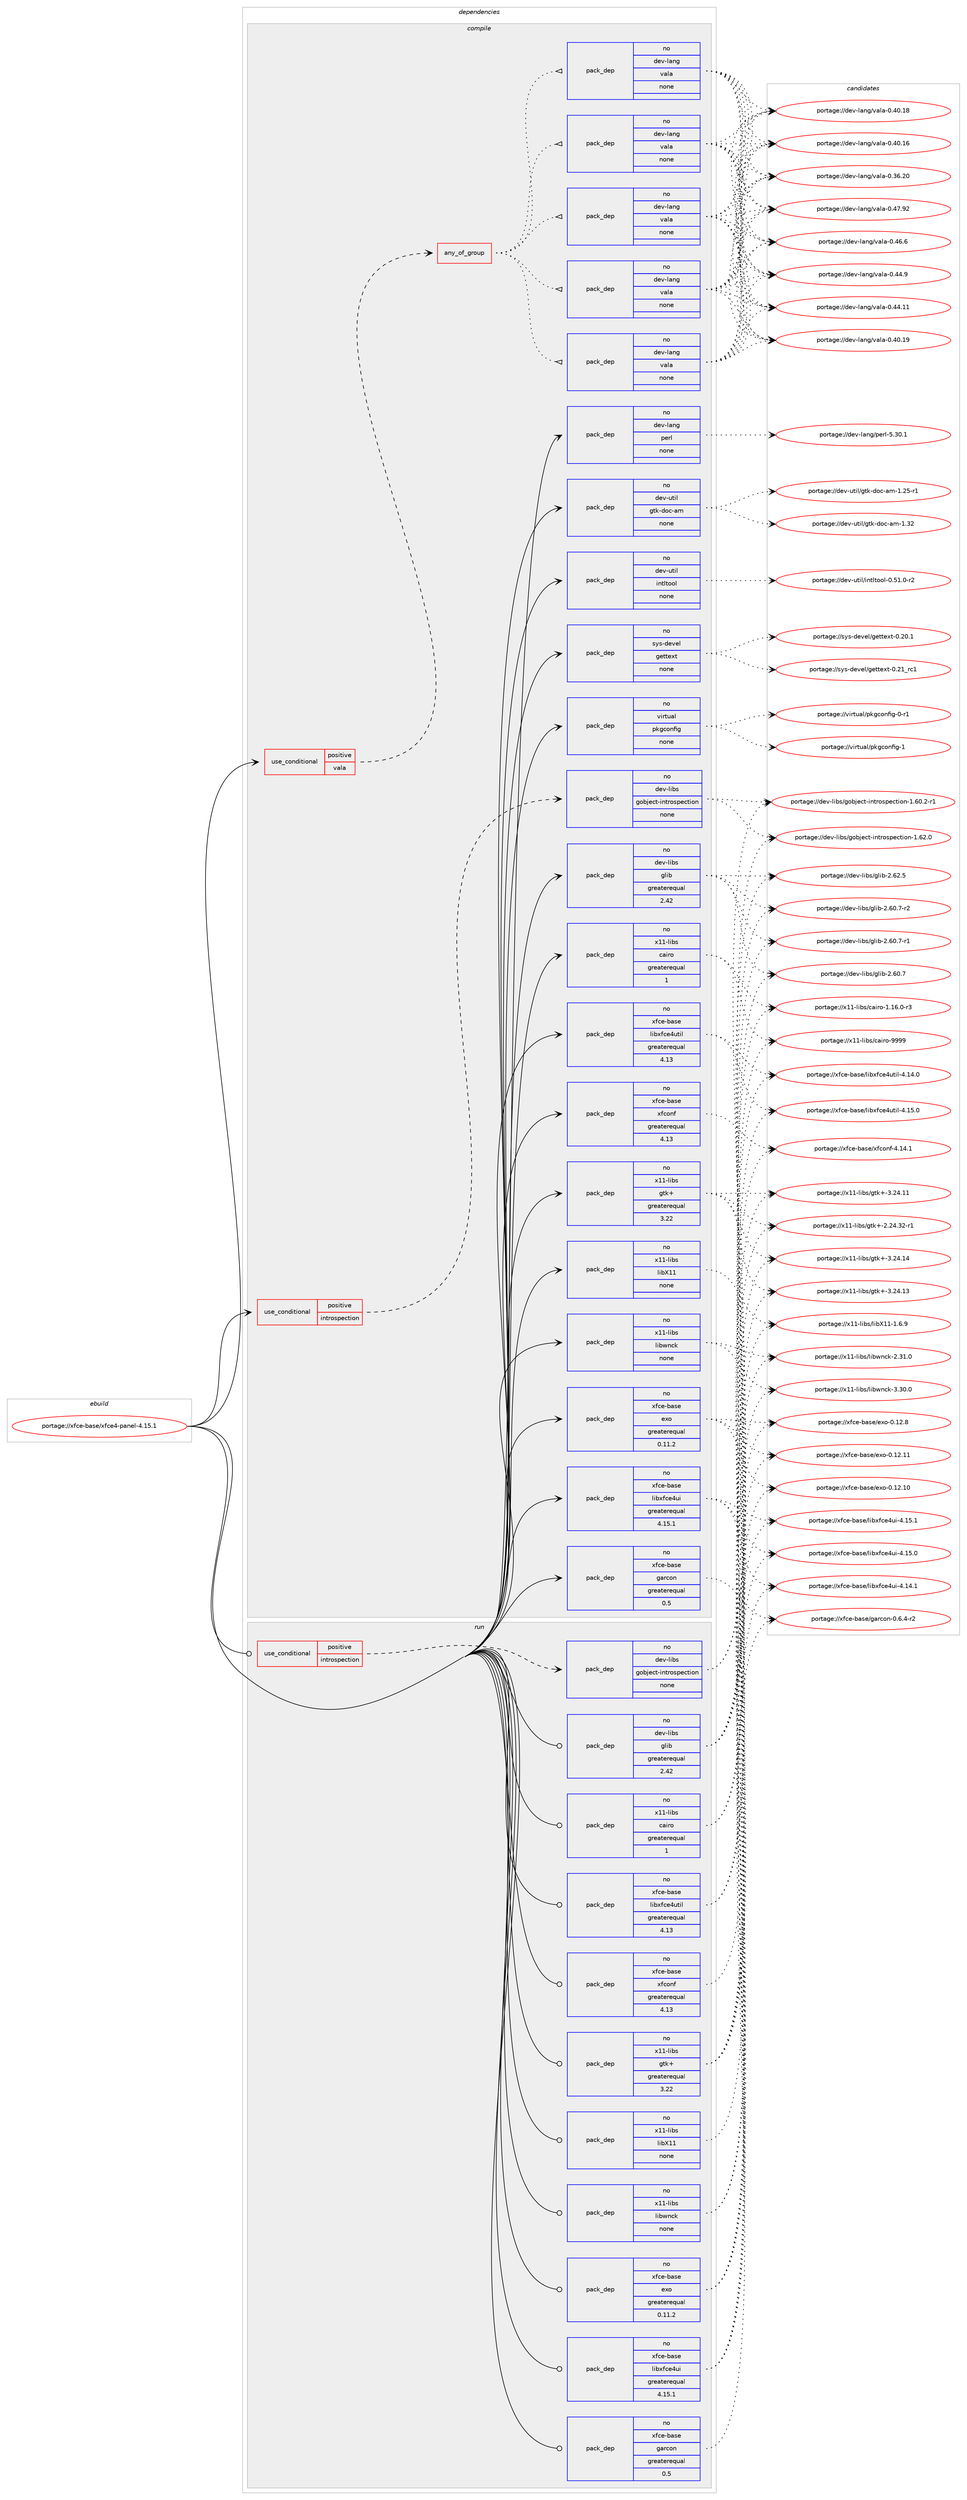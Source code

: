 digraph prolog {

# *************
# Graph options
# *************

newrank=true;
concentrate=true;
compound=true;
graph [rankdir=LR,fontname=Helvetica,fontsize=10,ranksep=1.5];#, ranksep=2.5, nodesep=0.2];
edge  [arrowhead=vee];
node  [fontname=Helvetica,fontsize=10];

# **********
# The ebuild
# **********

subgraph cluster_leftcol {
color=gray;
rank=same;
label=<<i>ebuild</i>>;
id [label="portage://xfce-base/xfce4-panel-4.15.1", color=red, width=4, href="../xfce-base/xfce4-panel-4.15.1.svg"];
}

# ****************
# The dependencies
# ****************

subgraph cluster_midcol {
color=gray;
label=<<i>dependencies</i>>;
subgraph cluster_compile {
fillcolor="#eeeeee";
style=filled;
label=<<i>compile</i>>;
subgraph cond166 {
dependency1350 [label=<<TABLE BORDER="0" CELLBORDER="1" CELLSPACING="0" CELLPADDING="4"><TR><TD ROWSPAN="3" CELLPADDING="10">use_conditional</TD></TR><TR><TD>positive</TD></TR><TR><TD>introspection</TD></TR></TABLE>>, shape=none, color=red];
subgraph pack1173 {
dependency1351 [label=<<TABLE BORDER="0" CELLBORDER="1" CELLSPACING="0" CELLPADDING="4" WIDTH="220"><TR><TD ROWSPAN="6" CELLPADDING="30">pack_dep</TD></TR><TR><TD WIDTH="110">no</TD></TR><TR><TD>dev-libs</TD></TR><TR><TD>gobject-introspection</TD></TR><TR><TD>none</TD></TR><TR><TD></TD></TR></TABLE>>, shape=none, color=blue];
}
dependency1350:e -> dependency1351:w [weight=20,style="dashed",arrowhead="vee"];
}
id:e -> dependency1350:w [weight=20,style="solid",arrowhead="vee"];
subgraph cond167 {
dependency1352 [label=<<TABLE BORDER="0" CELLBORDER="1" CELLSPACING="0" CELLPADDING="4"><TR><TD ROWSPAN="3" CELLPADDING="10">use_conditional</TD></TR><TR><TD>positive</TD></TR><TR><TD>vala</TD></TR></TABLE>>, shape=none, color=red];
subgraph any13 {
dependency1353 [label=<<TABLE BORDER="0" CELLBORDER="1" CELLSPACING="0" CELLPADDING="4"><TR><TD CELLPADDING="10">any_of_group</TD></TR></TABLE>>, shape=none, color=red];subgraph pack1174 {
dependency1354 [label=<<TABLE BORDER="0" CELLBORDER="1" CELLSPACING="0" CELLPADDING="4" WIDTH="220"><TR><TD ROWSPAN="6" CELLPADDING="30">pack_dep</TD></TR><TR><TD WIDTH="110">no</TD></TR><TR><TD>dev-lang</TD></TR><TR><TD>vala</TD></TR><TR><TD>none</TD></TR><TR><TD></TD></TR></TABLE>>, shape=none, color=blue];
}
dependency1353:e -> dependency1354:w [weight=20,style="dotted",arrowhead="oinv"];
subgraph pack1175 {
dependency1355 [label=<<TABLE BORDER="0" CELLBORDER="1" CELLSPACING="0" CELLPADDING="4" WIDTH="220"><TR><TD ROWSPAN="6" CELLPADDING="30">pack_dep</TD></TR><TR><TD WIDTH="110">no</TD></TR><TR><TD>dev-lang</TD></TR><TR><TD>vala</TD></TR><TR><TD>none</TD></TR><TR><TD></TD></TR></TABLE>>, shape=none, color=blue];
}
dependency1353:e -> dependency1355:w [weight=20,style="dotted",arrowhead="oinv"];
subgraph pack1176 {
dependency1356 [label=<<TABLE BORDER="0" CELLBORDER="1" CELLSPACING="0" CELLPADDING="4" WIDTH="220"><TR><TD ROWSPAN="6" CELLPADDING="30">pack_dep</TD></TR><TR><TD WIDTH="110">no</TD></TR><TR><TD>dev-lang</TD></TR><TR><TD>vala</TD></TR><TR><TD>none</TD></TR><TR><TD></TD></TR></TABLE>>, shape=none, color=blue];
}
dependency1353:e -> dependency1356:w [weight=20,style="dotted",arrowhead="oinv"];
subgraph pack1177 {
dependency1357 [label=<<TABLE BORDER="0" CELLBORDER="1" CELLSPACING="0" CELLPADDING="4" WIDTH="220"><TR><TD ROWSPAN="6" CELLPADDING="30">pack_dep</TD></TR><TR><TD WIDTH="110">no</TD></TR><TR><TD>dev-lang</TD></TR><TR><TD>vala</TD></TR><TR><TD>none</TD></TR><TR><TD></TD></TR></TABLE>>, shape=none, color=blue];
}
dependency1353:e -> dependency1357:w [weight=20,style="dotted",arrowhead="oinv"];
subgraph pack1178 {
dependency1358 [label=<<TABLE BORDER="0" CELLBORDER="1" CELLSPACING="0" CELLPADDING="4" WIDTH="220"><TR><TD ROWSPAN="6" CELLPADDING="30">pack_dep</TD></TR><TR><TD WIDTH="110">no</TD></TR><TR><TD>dev-lang</TD></TR><TR><TD>vala</TD></TR><TR><TD>none</TD></TR><TR><TD></TD></TR></TABLE>>, shape=none, color=blue];
}
dependency1353:e -> dependency1358:w [weight=20,style="dotted",arrowhead="oinv"];
}
dependency1352:e -> dependency1353:w [weight=20,style="dashed",arrowhead="vee"];
}
id:e -> dependency1352:w [weight=20,style="solid",arrowhead="vee"];
subgraph pack1179 {
dependency1359 [label=<<TABLE BORDER="0" CELLBORDER="1" CELLSPACING="0" CELLPADDING="4" WIDTH="220"><TR><TD ROWSPAN="6" CELLPADDING="30">pack_dep</TD></TR><TR><TD WIDTH="110">no</TD></TR><TR><TD>dev-lang</TD></TR><TR><TD>perl</TD></TR><TR><TD>none</TD></TR><TR><TD></TD></TR></TABLE>>, shape=none, color=blue];
}
id:e -> dependency1359:w [weight=20,style="solid",arrowhead="vee"];
subgraph pack1180 {
dependency1360 [label=<<TABLE BORDER="0" CELLBORDER="1" CELLSPACING="0" CELLPADDING="4" WIDTH="220"><TR><TD ROWSPAN="6" CELLPADDING="30">pack_dep</TD></TR><TR><TD WIDTH="110">no</TD></TR><TR><TD>dev-libs</TD></TR><TR><TD>glib</TD></TR><TR><TD>greaterequal</TD></TR><TR><TD>2.42</TD></TR></TABLE>>, shape=none, color=blue];
}
id:e -> dependency1360:w [weight=20,style="solid",arrowhead="vee"];
subgraph pack1181 {
dependency1361 [label=<<TABLE BORDER="0" CELLBORDER="1" CELLSPACING="0" CELLPADDING="4" WIDTH="220"><TR><TD ROWSPAN="6" CELLPADDING="30">pack_dep</TD></TR><TR><TD WIDTH="110">no</TD></TR><TR><TD>dev-util</TD></TR><TR><TD>gtk-doc-am</TD></TR><TR><TD>none</TD></TR><TR><TD></TD></TR></TABLE>>, shape=none, color=blue];
}
id:e -> dependency1361:w [weight=20,style="solid",arrowhead="vee"];
subgraph pack1182 {
dependency1362 [label=<<TABLE BORDER="0" CELLBORDER="1" CELLSPACING="0" CELLPADDING="4" WIDTH="220"><TR><TD ROWSPAN="6" CELLPADDING="30">pack_dep</TD></TR><TR><TD WIDTH="110">no</TD></TR><TR><TD>dev-util</TD></TR><TR><TD>intltool</TD></TR><TR><TD>none</TD></TR><TR><TD></TD></TR></TABLE>>, shape=none, color=blue];
}
id:e -> dependency1362:w [weight=20,style="solid",arrowhead="vee"];
subgraph pack1183 {
dependency1363 [label=<<TABLE BORDER="0" CELLBORDER="1" CELLSPACING="0" CELLPADDING="4" WIDTH="220"><TR><TD ROWSPAN="6" CELLPADDING="30">pack_dep</TD></TR><TR><TD WIDTH="110">no</TD></TR><TR><TD>sys-devel</TD></TR><TR><TD>gettext</TD></TR><TR><TD>none</TD></TR><TR><TD></TD></TR></TABLE>>, shape=none, color=blue];
}
id:e -> dependency1363:w [weight=20,style="solid",arrowhead="vee"];
subgraph pack1184 {
dependency1364 [label=<<TABLE BORDER="0" CELLBORDER="1" CELLSPACING="0" CELLPADDING="4" WIDTH="220"><TR><TD ROWSPAN="6" CELLPADDING="30">pack_dep</TD></TR><TR><TD WIDTH="110">no</TD></TR><TR><TD>virtual</TD></TR><TR><TD>pkgconfig</TD></TR><TR><TD>none</TD></TR><TR><TD></TD></TR></TABLE>>, shape=none, color=blue];
}
id:e -> dependency1364:w [weight=20,style="solid",arrowhead="vee"];
subgraph pack1185 {
dependency1365 [label=<<TABLE BORDER="0" CELLBORDER="1" CELLSPACING="0" CELLPADDING="4" WIDTH="220"><TR><TD ROWSPAN="6" CELLPADDING="30">pack_dep</TD></TR><TR><TD WIDTH="110">no</TD></TR><TR><TD>x11-libs</TD></TR><TR><TD>cairo</TD></TR><TR><TD>greaterequal</TD></TR><TR><TD>1</TD></TR></TABLE>>, shape=none, color=blue];
}
id:e -> dependency1365:w [weight=20,style="solid",arrowhead="vee"];
subgraph pack1186 {
dependency1366 [label=<<TABLE BORDER="0" CELLBORDER="1" CELLSPACING="0" CELLPADDING="4" WIDTH="220"><TR><TD ROWSPAN="6" CELLPADDING="30">pack_dep</TD></TR><TR><TD WIDTH="110">no</TD></TR><TR><TD>x11-libs</TD></TR><TR><TD>gtk+</TD></TR><TR><TD>greaterequal</TD></TR><TR><TD>3.22</TD></TR></TABLE>>, shape=none, color=blue];
}
id:e -> dependency1366:w [weight=20,style="solid",arrowhead="vee"];
subgraph pack1187 {
dependency1367 [label=<<TABLE BORDER="0" CELLBORDER="1" CELLSPACING="0" CELLPADDING="4" WIDTH="220"><TR><TD ROWSPAN="6" CELLPADDING="30">pack_dep</TD></TR><TR><TD WIDTH="110">no</TD></TR><TR><TD>x11-libs</TD></TR><TR><TD>libX11</TD></TR><TR><TD>none</TD></TR><TR><TD></TD></TR></TABLE>>, shape=none, color=blue];
}
id:e -> dependency1367:w [weight=20,style="solid",arrowhead="vee"];
subgraph pack1188 {
dependency1368 [label=<<TABLE BORDER="0" CELLBORDER="1" CELLSPACING="0" CELLPADDING="4" WIDTH="220"><TR><TD ROWSPAN="6" CELLPADDING="30">pack_dep</TD></TR><TR><TD WIDTH="110">no</TD></TR><TR><TD>x11-libs</TD></TR><TR><TD>libwnck</TD></TR><TR><TD>none</TD></TR><TR><TD></TD></TR></TABLE>>, shape=none, color=blue];
}
id:e -> dependency1368:w [weight=20,style="solid",arrowhead="vee"];
subgraph pack1189 {
dependency1369 [label=<<TABLE BORDER="0" CELLBORDER="1" CELLSPACING="0" CELLPADDING="4" WIDTH="220"><TR><TD ROWSPAN="6" CELLPADDING="30">pack_dep</TD></TR><TR><TD WIDTH="110">no</TD></TR><TR><TD>xfce-base</TD></TR><TR><TD>exo</TD></TR><TR><TD>greaterequal</TD></TR><TR><TD>0.11.2</TD></TR></TABLE>>, shape=none, color=blue];
}
id:e -> dependency1369:w [weight=20,style="solid",arrowhead="vee"];
subgraph pack1190 {
dependency1370 [label=<<TABLE BORDER="0" CELLBORDER="1" CELLSPACING="0" CELLPADDING="4" WIDTH="220"><TR><TD ROWSPAN="6" CELLPADDING="30">pack_dep</TD></TR><TR><TD WIDTH="110">no</TD></TR><TR><TD>xfce-base</TD></TR><TR><TD>garcon</TD></TR><TR><TD>greaterequal</TD></TR><TR><TD>0.5</TD></TR></TABLE>>, shape=none, color=blue];
}
id:e -> dependency1370:w [weight=20,style="solid",arrowhead="vee"];
subgraph pack1191 {
dependency1371 [label=<<TABLE BORDER="0" CELLBORDER="1" CELLSPACING="0" CELLPADDING="4" WIDTH="220"><TR><TD ROWSPAN="6" CELLPADDING="30">pack_dep</TD></TR><TR><TD WIDTH="110">no</TD></TR><TR><TD>xfce-base</TD></TR><TR><TD>libxfce4ui</TD></TR><TR><TD>greaterequal</TD></TR><TR><TD>4.15.1</TD></TR></TABLE>>, shape=none, color=blue];
}
id:e -> dependency1371:w [weight=20,style="solid",arrowhead="vee"];
subgraph pack1192 {
dependency1372 [label=<<TABLE BORDER="0" CELLBORDER="1" CELLSPACING="0" CELLPADDING="4" WIDTH="220"><TR><TD ROWSPAN="6" CELLPADDING="30">pack_dep</TD></TR><TR><TD WIDTH="110">no</TD></TR><TR><TD>xfce-base</TD></TR><TR><TD>libxfce4util</TD></TR><TR><TD>greaterequal</TD></TR><TR><TD>4.13</TD></TR></TABLE>>, shape=none, color=blue];
}
id:e -> dependency1372:w [weight=20,style="solid",arrowhead="vee"];
subgraph pack1193 {
dependency1373 [label=<<TABLE BORDER="0" CELLBORDER="1" CELLSPACING="0" CELLPADDING="4" WIDTH="220"><TR><TD ROWSPAN="6" CELLPADDING="30">pack_dep</TD></TR><TR><TD WIDTH="110">no</TD></TR><TR><TD>xfce-base</TD></TR><TR><TD>xfconf</TD></TR><TR><TD>greaterequal</TD></TR><TR><TD>4.13</TD></TR></TABLE>>, shape=none, color=blue];
}
id:e -> dependency1373:w [weight=20,style="solid",arrowhead="vee"];
}
subgraph cluster_compileandrun {
fillcolor="#eeeeee";
style=filled;
label=<<i>compile and run</i>>;
}
subgraph cluster_run {
fillcolor="#eeeeee";
style=filled;
label=<<i>run</i>>;
subgraph cond168 {
dependency1374 [label=<<TABLE BORDER="0" CELLBORDER="1" CELLSPACING="0" CELLPADDING="4"><TR><TD ROWSPAN="3" CELLPADDING="10">use_conditional</TD></TR><TR><TD>positive</TD></TR><TR><TD>introspection</TD></TR></TABLE>>, shape=none, color=red];
subgraph pack1194 {
dependency1375 [label=<<TABLE BORDER="0" CELLBORDER="1" CELLSPACING="0" CELLPADDING="4" WIDTH="220"><TR><TD ROWSPAN="6" CELLPADDING="30">pack_dep</TD></TR><TR><TD WIDTH="110">no</TD></TR><TR><TD>dev-libs</TD></TR><TR><TD>gobject-introspection</TD></TR><TR><TD>none</TD></TR><TR><TD></TD></TR></TABLE>>, shape=none, color=blue];
}
dependency1374:e -> dependency1375:w [weight=20,style="dashed",arrowhead="vee"];
}
id:e -> dependency1374:w [weight=20,style="solid",arrowhead="odot"];
subgraph pack1195 {
dependency1376 [label=<<TABLE BORDER="0" CELLBORDER="1" CELLSPACING="0" CELLPADDING="4" WIDTH="220"><TR><TD ROWSPAN="6" CELLPADDING="30">pack_dep</TD></TR><TR><TD WIDTH="110">no</TD></TR><TR><TD>dev-libs</TD></TR><TR><TD>glib</TD></TR><TR><TD>greaterequal</TD></TR><TR><TD>2.42</TD></TR></TABLE>>, shape=none, color=blue];
}
id:e -> dependency1376:w [weight=20,style="solid",arrowhead="odot"];
subgraph pack1196 {
dependency1377 [label=<<TABLE BORDER="0" CELLBORDER="1" CELLSPACING="0" CELLPADDING="4" WIDTH="220"><TR><TD ROWSPAN="6" CELLPADDING="30">pack_dep</TD></TR><TR><TD WIDTH="110">no</TD></TR><TR><TD>x11-libs</TD></TR><TR><TD>cairo</TD></TR><TR><TD>greaterequal</TD></TR><TR><TD>1</TD></TR></TABLE>>, shape=none, color=blue];
}
id:e -> dependency1377:w [weight=20,style="solid",arrowhead="odot"];
subgraph pack1197 {
dependency1378 [label=<<TABLE BORDER="0" CELLBORDER="1" CELLSPACING="0" CELLPADDING="4" WIDTH="220"><TR><TD ROWSPAN="6" CELLPADDING="30">pack_dep</TD></TR><TR><TD WIDTH="110">no</TD></TR><TR><TD>x11-libs</TD></TR><TR><TD>gtk+</TD></TR><TR><TD>greaterequal</TD></TR><TR><TD>3.22</TD></TR></TABLE>>, shape=none, color=blue];
}
id:e -> dependency1378:w [weight=20,style="solid",arrowhead="odot"];
subgraph pack1198 {
dependency1379 [label=<<TABLE BORDER="0" CELLBORDER="1" CELLSPACING="0" CELLPADDING="4" WIDTH="220"><TR><TD ROWSPAN="6" CELLPADDING="30">pack_dep</TD></TR><TR><TD WIDTH="110">no</TD></TR><TR><TD>x11-libs</TD></TR><TR><TD>libX11</TD></TR><TR><TD>none</TD></TR><TR><TD></TD></TR></TABLE>>, shape=none, color=blue];
}
id:e -> dependency1379:w [weight=20,style="solid",arrowhead="odot"];
subgraph pack1199 {
dependency1380 [label=<<TABLE BORDER="0" CELLBORDER="1" CELLSPACING="0" CELLPADDING="4" WIDTH="220"><TR><TD ROWSPAN="6" CELLPADDING="30">pack_dep</TD></TR><TR><TD WIDTH="110">no</TD></TR><TR><TD>x11-libs</TD></TR><TR><TD>libwnck</TD></TR><TR><TD>none</TD></TR><TR><TD></TD></TR></TABLE>>, shape=none, color=blue];
}
id:e -> dependency1380:w [weight=20,style="solid",arrowhead="odot"];
subgraph pack1200 {
dependency1381 [label=<<TABLE BORDER="0" CELLBORDER="1" CELLSPACING="0" CELLPADDING="4" WIDTH="220"><TR><TD ROWSPAN="6" CELLPADDING="30">pack_dep</TD></TR><TR><TD WIDTH="110">no</TD></TR><TR><TD>xfce-base</TD></TR><TR><TD>exo</TD></TR><TR><TD>greaterequal</TD></TR><TR><TD>0.11.2</TD></TR></TABLE>>, shape=none, color=blue];
}
id:e -> dependency1381:w [weight=20,style="solid",arrowhead="odot"];
subgraph pack1201 {
dependency1382 [label=<<TABLE BORDER="0" CELLBORDER="1" CELLSPACING="0" CELLPADDING="4" WIDTH="220"><TR><TD ROWSPAN="6" CELLPADDING="30">pack_dep</TD></TR><TR><TD WIDTH="110">no</TD></TR><TR><TD>xfce-base</TD></TR><TR><TD>garcon</TD></TR><TR><TD>greaterequal</TD></TR><TR><TD>0.5</TD></TR></TABLE>>, shape=none, color=blue];
}
id:e -> dependency1382:w [weight=20,style="solid",arrowhead="odot"];
subgraph pack1202 {
dependency1383 [label=<<TABLE BORDER="0" CELLBORDER="1" CELLSPACING="0" CELLPADDING="4" WIDTH="220"><TR><TD ROWSPAN="6" CELLPADDING="30">pack_dep</TD></TR><TR><TD WIDTH="110">no</TD></TR><TR><TD>xfce-base</TD></TR><TR><TD>libxfce4ui</TD></TR><TR><TD>greaterequal</TD></TR><TR><TD>4.15.1</TD></TR></TABLE>>, shape=none, color=blue];
}
id:e -> dependency1383:w [weight=20,style="solid",arrowhead="odot"];
subgraph pack1203 {
dependency1384 [label=<<TABLE BORDER="0" CELLBORDER="1" CELLSPACING="0" CELLPADDING="4" WIDTH="220"><TR><TD ROWSPAN="6" CELLPADDING="30">pack_dep</TD></TR><TR><TD WIDTH="110">no</TD></TR><TR><TD>xfce-base</TD></TR><TR><TD>libxfce4util</TD></TR><TR><TD>greaterequal</TD></TR><TR><TD>4.13</TD></TR></TABLE>>, shape=none, color=blue];
}
id:e -> dependency1384:w [weight=20,style="solid",arrowhead="odot"];
subgraph pack1204 {
dependency1385 [label=<<TABLE BORDER="0" CELLBORDER="1" CELLSPACING="0" CELLPADDING="4" WIDTH="220"><TR><TD ROWSPAN="6" CELLPADDING="30">pack_dep</TD></TR><TR><TD WIDTH="110">no</TD></TR><TR><TD>xfce-base</TD></TR><TR><TD>xfconf</TD></TR><TR><TD>greaterequal</TD></TR><TR><TD>4.13</TD></TR></TABLE>>, shape=none, color=blue];
}
id:e -> dependency1385:w [weight=20,style="solid",arrowhead="odot"];
}
}

# **************
# The candidates
# **************

subgraph cluster_choices {
rank=same;
color=gray;
label=<<i>candidates</i>>;

subgraph choice1173 {
color=black;
nodesep=1;
choice1001011184510810598115471031119810610199116451051101161141111151121019911610511111045494654504648 [label="portage://dev-libs/gobject-introspection-1.62.0", color=red, width=4,href="../dev-libs/gobject-introspection-1.62.0.svg"];
choice10010111845108105981154710311198106101991164510511011611411111511210199116105111110454946544846504511449 [label="portage://dev-libs/gobject-introspection-1.60.2-r1", color=red, width=4,href="../dev-libs/gobject-introspection-1.60.2-r1.svg"];
dependency1351:e -> choice1001011184510810598115471031119810610199116451051101161141111151121019911610511111045494654504648:w [style=dotted,weight="100"];
dependency1351:e -> choice10010111845108105981154710311198106101991164510511011611411111511210199116105111110454946544846504511449:w [style=dotted,weight="100"];
}
subgraph choice1174 {
color=black;
nodesep=1;
choice10010111845108971101034711897108974548465255465750 [label="portage://dev-lang/vala-0.47.92", color=red, width=4,href="../dev-lang/vala-0.47.92.svg"];
choice100101118451089711010347118971089745484652544654 [label="portage://dev-lang/vala-0.46.6", color=red, width=4,href="../dev-lang/vala-0.46.6.svg"];
choice100101118451089711010347118971089745484652524657 [label="portage://dev-lang/vala-0.44.9", color=red, width=4,href="../dev-lang/vala-0.44.9.svg"];
choice10010111845108971101034711897108974548465252464949 [label="portage://dev-lang/vala-0.44.11", color=red, width=4,href="../dev-lang/vala-0.44.11.svg"];
choice10010111845108971101034711897108974548465248464957 [label="portage://dev-lang/vala-0.40.19", color=red, width=4,href="../dev-lang/vala-0.40.19.svg"];
choice10010111845108971101034711897108974548465248464956 [label="portage://dev-lang/vala-0.40.18", color=red, width=4,href="../dev-lang/vala-0.40.18.svg"];
choice10010111845108971101034711897108974548465248464954 [label="portage://dev-lang/vala-0.40.16", color=red, width=4,href="../dev-lang/vala-0.40.16.svg"];
choice10010111845108971101034711897108974548465154465048 [label="portage://dev-lang/vala-0.36.20", color=red, width=4,href="../dev-lang/vala-0.36.20.svg"];
dependency1354:e -> choice10010111845108971101034711897108974548465255465750:w [style=dotted,weight="100"];
dependency1354:e -> choice100101118451089711010347118971089745484652544654:w [style=dotted,weight="100"];
dependency1354:e -> choice100101118451089711010347118971089745484652524657:w [style=dotted,weight="100"];
dependency1354:e -> choice10010111845108971101034711897108974548465252464949:w [style=dotted,weight="100"];
dependency1354:e -> choice10010111845108971101034711897108974548465248464957:w [style=dotted,weight="100"];
dependency1354:e -> choice10010111845108971101034711897108974548465248464956:w [style=dotted,weight="100"];
dependency1354:e -> choice10010111845108971101034711897108974548465248464954:w [style=dotted,weight="100"];
dependency1354:e -> choice10010111845108971101034711897108974548465154465048:w [style=dotted,weight="100"];
}
subgraph choice1175 {
color=black;
nodesep=1;
choice10010111845108971101034711897108974548465255465750 [label="portage://dev-lang/vala-0.47.92", color=red, width=4,href="../dev-lang/vala-0.47.92.svg"];
choice100101118451089711010347118971089745484652544654 [label="portage://dev-lang/vala-0.46.6", color=red, width=4,href="../dev-lang/vala-0.46.6.svg"];
choice100101118451089711010347118971089745484652524657 [label="portage://dev-lang/vala-0.44.9", color=red, width=4,href="../dev-lang/vala-0.44.9.svg"];
choice10010111845108971101034711897108974548465252464949 [label="portage://dev-lang/vala-0.44.11", color=red, width=4,href="../dev-lang/vala-0.44.11.svg"];
choice10010111845108971101034711897108974548465248464957 [label="portage://dev-lang/vala-0.40.19", color=red, width=4,href="../dev-lang/vala-0.40.19.svg"];
choice10010111845108971101034711897108974548465248464956 [label="portage://dev-lang/vala-0.40.18", color=red, width=4,href="../dev-lang/vala-0.40.18.svg"];
choice10010111845108971101034711897108974548465248464954 [label="portage://dev-lang/vala-0.40.16", color=red, width=4,href="../dev-lang/vala-0.40.16.svg"];
choice10010111845108971101034711897108974548465154465048 [label="portage://dev-lang/vala-0.36.20", color=red, width=4,href="../dev-lang/vala-0.36.20.svg"];
dependency1355:e -> choice10010111845108971101034711897108974548465255465750:w [style=dotted,weight="100"];
dependency1355:e -> choice100101118451089711010347118971089745484652544654:w [style=dotted,weight="100"];
dependency1355:e -> choice100101118451089711010347118971089745484652524657:w [style=dotted,weight="100"];
dependency1355:e -> choice10010111845108971101034711897108974548465252464949:w [style=dotted,weight="100"];
dependency1355:e -> choice10010111845108971101034711897108974548465248464957:w [style=dotted,weight="100"];
dependency1355:e -> choice10010111845108971101034711897108974548465248464956:w [style=dotted,weight="100"];
dependency1355:e -> choice10010111845108971101034711897108974548465248464954:w [style=dotted,weight="100"];
dependency1355:e -> choice10010111845108971101034711897108974548465154465048:w [style=dotted,weight="100"];
}
subgraph choice1176 {
color=black;
nodesep=1;
choice10010111845108971101034711897108974548465255465750 [label="portage://dev-lang/vala-0.47.92", color=red, width=4,href="../dev-lang/vala-0.47.92.svg"];
choice100101118451089711010347118971089745484652544654 [label="portage://dev-lang/vala-0.46.6", color=red, width=4,href="../dev-lang/vala-0.46.6.svg"];
choice100101118451089711010347118971089745484652524657 [label="portage://dev-lang/vala-0.44.9", color=red, width=4,href="../dev-lang/vala-0.44.9.svg"];
choice10010111845108971101034711897108974548465252464949 [label="portage://dev-lang/vala-0.44.11", color=red, width=4,href="../dev-lang/vala-0.44.11.svg"];
choice10010111845108971101034711897108974548465248464957 [label="portage://dev-lang/vala-0.40.19", color=red, width=4,href="../dev-lang/vala-0.40.19.svg"];
choice10010111845108971101034711897108974548465248464956 [label="portage://dev-lang/vala-0.40.18", color=red, width=4,href="../dev-lang/vala-0.40.18.svg"];
choice10010111845108971101034711897108974548465248464954 [label="portage://dev-lang/vala-0.40.16", color=red, width=4,href="../dev-lang/vala-0.40.16.svg"];
choice10010111845108971101034711897108974548465154465048 [label="portage://dev-lang/vala-0.36.20", color=red, width=4,href="../dev-lang/vala-0.36.20.svg"];
dependency1356:e -> choice10010111845108971101034711897108974548465255465750:w [style=dotted,weight="100"];
dependency1356:e -> choice100101118451089711010347118971089745484652544654:w [style=dotted,weight="100"];
dependency1356:e -> choice100101118451089711010347118971089745484652524657:w [style=dotted,weight="100"];
dependency1356:e -> choice10010111845108971101034711897108974548465252464949:w [style=dotted,weight="100"];
dependency1356:e -> choice10010111845108971101034711897108974548465248464957:w [style=dotted,weight="100"];
dependency1356:e -> choice10010111845108971101034711897108974548465248464956:w [style=dotted,weight="100"];
dependency1356:e -> choice10010111845108971101034711897108974548465248464954:w [style=dotted,weight="100"];
dependency1356:e -> choice10010111845108971101034711897108974548465154465048:w [style=dotted,weight="100"];
}
subgraph choice1177 {
color=black;
nodesep=1;
choice10010111845108971101034711897108974548465255465750 [label="portage://dev-lang/vala-0.47.92", color=red, width=4,href="../dev-lang/vala-0.47.92.svg"];
choice100101118451089711010347118971089745484652544654 [label="portage://dev-lang/vala-0.46.6", color=red, width=4,href="../dev-lang/vala-0.46.6.svg"];
choice100101118451089711010347118971089745484652524657 [label="portage://dev-lang/vala-0.44.9", color=red, width=4,href="../dev-lang/vala-0.44.9.svg"];
choice10010111845108971101034711897108974548465252464949 [label="portage://dev-lang/vala-0.44.11", color=red, width=4,href="../dev-lang/vala-0.44.11.svg"];
choice10010111845108971101034711897108974548465248464957 [label="portage://dev-lang/vala-0.40.19", color=red, width=4,href="../dev-lang/vala-0.40.19.svg"];
choice10010111845108971101034711897108974548465248464956 [label="portage://dev-lang/vala-0.40.18", color=red, width=4,href="../dev-lang/vala-0.40.18.svg"];
choice10010111845108971101034711897108974548465248464954 [label="portage://dev-lang/vala-0.40.16", color=red, width=4,href="../dev-lang/vala-0.40.16.svg"];
choice10010111845108971101034711897108974548465154465048 [label="portage://dev-lang/vala-0.36.20", color=red, width=4,href="../dev-lang/vala-0.36.20.svg"];
dependency1357:e -> choice10010111845108971101034711897108974548465255465750:w [style=dotted,weight="100"];
dependency1357:e -> choice100101118451089711010347118971089745484652544654:w [style=dotted,weight="100"];
dependency1357:e -> choice100101118451089711010347118971089745484652524657:w [style=dotted,weight="100"];
dependency1357:e -> choice10010111845108971101034711897108974548465252464949:w [style=dotted,weight="100"];
dependency1357:e -> choice10010111845108971101034711897108974548465248464957:w [style=dotted,weight="100"];
dependency1357:e -> choice10010111845108971101034711897108974548465248464956:w [style=dotted,weight="100"];
dependency1357:e -> choice10010111845108971101034711897108974548465248464954:w [style=dotted,weight="100"];
dependency1357:e -> choice10010111845108971101034711897108974548465154465048:w [style=dotted,weight="100"];
}
subgraph choice1178 {
color=black;
nodesep=1;
choice10010111845108971101034711897108974548465255465750 [label="portage://dev-lang/vala-0.47.92", color=red, width=4,href="../dev-lang/vala-0.47.92.svg"];
choice100101118451089711010347118971089745484652544654 [label="portage://dev-lang/vala-0.46.6", color=red, width=4,href="../dev-lang/vala-0.46.6.svg"];
choice100101118451089711010347118971089745484652524657 [label="portage://dev-lang/vala-0.44.9", color=red, width=4,href="../dev-lang/vala-0.44.9.svg"];
choice10010111845108971101034711897108974548465252464949 [label="portage://dev-lang/vala-0.44.11", color=red, width=4,href="../dev-lang/vala-0.44.11.svg"];
choice10010111845108971101034711897108974548465248464957 [label="portage://dev-lang/vala-0.40.19", color=red, width=4,href="../dev-lang/vala-0.40.19.svg"];
choice10010111845108971101034711897108974548465248464956 [label="portage://dev-lang/vala-0.40.18", color=red, width=4,href="../dev-lang/vala-0.40.18.svg"];
choice10010111845108971101034711897108974548465248464954 [label="portage://dev-lang/vala-0.40.16", color=red, width=4,href="../dev-lang/vala-0.40.16.svg"];
choice10010111845108971101034711897108974548465154465048 [label="portage://dev-lang/vala-0.36.20", color=red, width=4,href="../dev-lang/vala-0.36.20.svg"];
dependency1358:e -> choice10010111845108971101034711897108974548465255465750:w [style=dotted,weight="100"];
dependency1358:e -> choice100101118451089711010347118971089745484652544654:w [style=dotted,weight="100"];
dependency1358:e -> choice100101118451089711010347118971089745484652524657:w [style=dotted,weight="100"];
dependency1358:e -> choice10010111845108971101034711897108974548465252464949:w [style=dotted,weight="100"];
dependency1358:e -> choice10010111845108971101034711897108974548465248464957:w [style=dotted,weight="100"];
dependency1358:e -> choice10010111845108971101034711897108974548465248464956:w [style=dotted,weight="100"];
dependency1358:e -> choice10010111845108971101034711897108974548465248464954:w [style=dotted,weight="100"];
dependency1358:e -> choice10010111845108971101034711897108974548465154465048:w [style=dotted,weight="100"];
}
subgraph choice1179 {
color=black;
nodesep=1;
choice10010111845108971101034711210111410845534651484649 [label="portage://dev-lang/perl-5.30.1", color=red, width=4,href="../dev-lang/perl-5.30.1.svg"];
dependency1359:e -> choice10010111845108971101034711210111410845534651484649:w [style=dotted,weight="100"];
}
subgraph choice1180 {
color=black;
nodesep=1;
choice1001011184510810598115471031081059845504654504653 [label="portage://dev-libs/glib-2.62.5", color=red, width=4,href="../dev-libs/glib-2.62.5.svg"];
choice10010111845108105981154710310810598455046544846554511450 [label="portage://dev-libs/glib-2.60.7-r2", color=red, width=4,href="../dev-libs/glib-2.60.7-r2.svg"];
choice10010111845108105981154710310810598455046544846554511449 [label="portage://dev-libs/glib-2.60.7-r1", color=red, width=4,href="../dev-libs/glib-2.60.7-r1.svg"];
choice1001011184510810598115471031081059845504654484655 [label="portage://dev-libs/glib-2.60.7", color=red, width=4,href="../dev-libs/glib-2.60.7.svg"];
dependency1360:e -> choice1001011184510810598115471031081059845504654504653:w [style=dotted,weight="100"];
dependency1360:e -> choice10010111845108105981154710310810598455046544846554511450:w [style=dotted,weight="100"];
dependency1360:e -> choice10010111845108105981154710310810598455046544846554511449:w [style=dotted,weight="100"];
dependency1360:e -> choice1001011184510810598115471031081059845504654484655:w [style=dotted,weight="100"];
}
subgraph choice1181 {
color=black;
nodesep=1;
choice1001011184511711610510847103116107451001119945971094549465150 [label="portage://dev-util/gtk-doc-am-1.32", color=red, width=4,href="../dev-util/gtk-doc-am-1.32.svg"];
choice10010111845117116105108471031161074510011199459710945494650534511449 [label="portage://dev-util/gtk-doc-am-1.25-r1", color=red, width=4,href="../dev-util/gtk-doc-am-1.25-r1.svg"];
dependency1361:e -> choice1001011184511711610510847103116107451001119945971094549465150:w [style=dotted,weight="100"];
dependency1361:e -> choice10010111845117116105108471031161074510011199459710945494650534511449:w [style=dotted,weight="100"];
}
subgraph choice1182 {
color=black;
nodesep=1;
choice1001011184511711610510847105110116108116111111108454846534946484511450 [label="portage://dev-util/intltool-0.51.0-r2", color=red, width=4,href="../dev-util/intltool-0.51.0-r2.svg"];
dependency1362:e -> choice1001011184511711610510847105110116108116111111108454846534946484511450:w [style=dotted,weight="100"];
}
subgraph choice1183 {
color=black;
nodesep=1;
choice11512111545100101118101108471031011161161011201164548465049951149949 [label="portage://sys-devel/gettext-0.21_rc1", color=red, width=4,href="../sys-devel/gettext-0.21_rc1.svg"];
choice115121115451001011181011084710310111611610112011645484650484649 [label="portage://sys-devel/gettext-0.20.1", color=red, width=4,href="../sys-devel/gettext-0.20.1.svg"];
dependency1363:e -> choice11512111545100101118101108471031011161161011201164548465049951149949:w [style=dotted,weight="100"];
dependency1363:e -> choice115121115451001011181011084710310111611610112011645484650484649:w [style=dotted,weight="100"];
}
subgraph choice1184 {
color=black;
nodesep=1;
choice1181051141161179710847112107103991111101021051034549 [label="portage://virtual/pkgconfig-1", color=red, width=4,href="../virtual/pkgconfig-1.svg"];
choice11810511411611797108471121071039911111010210510345484511449 [label="portage://virtual/pkgconfig-0-r1", color=red, width=4,href="../virtual/pkgconfig-0-r1.svg"];
dependency1364:e -> choice1181051141161179710847112107103991111101021051034549:w [style=dotted,weight="100"];
dependency1364:e -> choice11810511411611797108471121071039911111010210510345484511449:w [style=dotted,weight="100"];
}
subgraph choice1185 {
color=black;
nodesep=1;
choice120494945108105981154799971051141114557575757 [label="portage://x11-libs/cairo-9999", color=red, width=4,href="../x11-libs/cairo-9999.svg"];
choice12049494510810598115479997105114111454946495446484511451 [label="portage://x11-libs/cairo-1.16.0-r3", color=red, width=4,href="../x11-libs/cairo-1.16.0-r3.svg"];
dependency1365:e -> choice120494945108105981154799971051141114557575757:w [style=dotted,weight="100"];
dependency1365:e -> choice12049494510810598115479997105114111454946495446484511451:w [style=dotted,weight="100"];
}
subgraph choice1186 {
color=black;
nodesep=1;
choice1204949451081059811547103116107434551465052464952 [label="portage://x11-libs/gtk+-3.24.14", color=red, width=4,href="../x11-libs/gtk+-3.24.14.svg"];
choice1204949451081059811547103116107434551465052464951 [label="portage://x11-libs/gtk+-3.24.13", color=red, width=4,href="../x11-libs/gtk+-3.24.13.svg"];
choice1204949451081059811547103116107434551465052464949 [label="portage://x11-libs/gtk+-3.24.11", color=red, width=4,href="../x11-libs/gtk+-3.24.11.svg"];
choice12049494510810598115471031161074345504650524651504511449 [label="portage://x11-libs/gtk+-2.24.32-r1", color=red, width=4,href="../x11-libs/gtk+-2.24.32-r1.svg"];
dependency1366:e -> choice1204949451081059811547103116107434551465052464952:w [style=dotted,weight="100"];
dependency1366:e -> choice1204949451081059811547103116107434551465052464951:w [style=dotted,weight="100"];
dependency1366:e -> choice1204949451081059811547103116107434551465052464949:w [style=dotted,weight="100"];
dependency1366:e -> choice12049494510810598115471031161074345504650524651504511449:w [style=dotted,weight="100"];
}
subgraph choice1187 {
color=black;
nodesep=1;
choice120494945108105981154710810598884949454946544657 [label="portage://x11-libs/libX11-1.6.9", color=red, width=4,href="../x11-libs/libX11-1.6.9.svg"];
dependency1367:e -> choice120494945108105981154710810598884949454946544657:w [style=dotted,weight="100"];
}
subgraph choice1188 {
color=black;
nodesep=1;
choice1204949451081059811547108105981191109910745514651484648 [label="portage://x11-libs/libwnck-3.30.0", color=red, width=4,href="../x11-libs/libwnck-3.30.0.svg"];
choice1204949451081059811547108105981191109910745504651494648 [label="portage://x11-libs/libwnck-2.31.0", color=red, width=4,href="../x11-libs/libwnck-2.31.0.svg"];
dependency1368:e -> choice1204949451081059811547108105981191109910745514651484648:w [style=dotted,weight="100"];
dependency1368:e -> choice1204949451081059811547108105981191109910745504651494648:w [style=dotted,weight="100"];
}
subgraph choice1189 {
color=black;
nodesep=1;
choice120102991014598971151014710112011145484649504656 [label="portage://xfce-base/exo-0.12.8", color=red, width=4,href="../xfce-base/exo-0.12.8.svg"];
choice12010299101459897115101471011201114548464950464949 [label="portage://xfce-base/exo-0.12.11", color=red, width=4,href="../xfce-base/exo-0.12.11.svg"];
choice12010299101459897115101471011201114548464950464948 [label="portage://xfce-base/exo-0.12.10", color=red, width=4,href="../xfce-base/exo-0.12.10.svg"];
dependency1369:e -> choice120102991014598971151014710112011145484649504656:w [style=dotted,weight="100"];
dependency1369:e -> choice12010299101459897115101471011201114548464950464949:w [style=dotted,weight="100"];
dependency1369:e -> choice12010299101459897115101471011201114548464950464948:w [style=dotted,weight="100"];
}
subgraph choice1190 {
color=black;
nodesep=1;
choice120102991014598971151014710397114991111104548465446524511450 [label="portage://xfce-base/garcon-0.6.4-r2", color=red, width=4,href="../xfce-base/garcon-0.6.4-r2.svg"];
dependency1370:e -> choice120102991014598971151014710397114991111104548465446524511450:w [style=dotted,weight="100"];
}
subgraph choice1191 {
color=black;
nodesep=1;
choice120102991014598971151014710810598120102991015211710545524649534649 [label="portage://xfce-base/libxfce4ui-4.15.1", color=red, width=4,href="../xfce-base/libxfce4ui-4.15.1.svg"];
choice120102991014598971151014710810598120102991015211710545524649534648 [label="portage://xfce-base/libxfce4ui-4.15.0", color=red, width=4,href="../xfce-base/libxfce4ui-4.15.0.svg"];
choice120102991014598971151014710810598120102991015211710545524649524649 [label="portage://xfce-base/libxfce4ui-4.14.1", color=red, width=4,href="../xfce-base/libxfce4ui-4.14.1.svg"];
dependency1371:e -> choice120102991014598971151014710810598120102991015211710545524649534649:w [style=dotted,weight="100"];
dependency1371:e -> choice120102991014598971151014710810598120102991015211710545524649534648:w [style=dotted,weight="100"];
dependency1371:e -> choice120102991014598971151014710810598120102991015211710545524649524649:w [style=dotted,weight="100"];
}
subgraph choice1192 {
color=black;
nodesep=1;
choice120102991014598971151014710810598120102991015211711610510845524649534648 [label="portage://xfce-base/libxfce4util-4.15.0", color=red, width=4,href="../xfce-base/libxfce4util-4.15.0.svg"];
choice120102991014598971151014710810598120102991015211711610510845524649524648 [label="portage://xfce-base/libxfce4util-4.14.0", color=red, width=4,href="../xfce-base/libxfce4util-4.14.0.svg"];
dependency1372:e -> choice120102991014598971151014710810598120102991015211711610510845524649534648:w [style=dotted,weight="100"];
dependency1372:e -> choice120102991014598971151014710810598120102991015211711610510845524649524648:w [style=dotted,weight="100"];
}
subgraph choice1193 {
color=black;
nodesep=1;
choice12010299101459897115101471201029911111010245524649524649 [label="portage://xfce-base/xfconf-4.14.1", color=red, width=4,href="../xfce-base/xfconf-4.14.1.svg"];
dependency1373:e -> choice12010299101459897115101471201029911111010245524649524649:w [style=dotted,weight="100"];
}
subgraph choice1194 {
color=black;
nodesep=1;
choice1001011184510810598115471031119810610199116451051101161141111151121019911610511111045494654504648 [label="portage://dev-libs/gobject-introspection-1.62.0", color=red, width=4,href="../dev-libs/gobject-introspection-1.62.0.svg"];
choice10010111845108105981154710311198106101991164510511011611411111511210199116105111110454946544846504511449 [label="portage://dev-libs/gobject-introspection-1.60.2-r1", color=red, width=4,href="../dev-libs/gobject-introspection-1.60.2-r1.svg"];
dependency1375:e -> choice1001011184510810598115471031119810610199116451051101161141111151121019911610511111045494654504648:w [style=dotted,weight="100"];
dependency1375:e -> choice10010111845108105981154710311198106101991164510511011611411111511210199116105111110454946544846504511449:w [style=dotted,weight="100"];
}
subgraph choice1195 {
color=black;
nodesep=1;
choice1001011184510810598115471031081059845504654504653 [label="portage://dev-libs/glib-2.62.5", color=red, width=4,href="../dev-libs/glib-2.62.5.svg"];
choice10010111845108105981154710310810598455046544846554511450 [label="portage://dev-libs/glib-2.60.7-r2", color=red, width=4,href="../dev-libs/glib-2.60.7-r2.svg"];
choice10010111845108105981154710310810598455046544846554511449 [label="portage://dev-libs/glib-2.60.7-r1", color=red, width=4,href="../dev-libs/glib-2.60.7-r1.svg"];
choice1001011184510810598115471031081059845504654484655 [label="portage://dev-libs/glib-2.60.7", color=red, width=4,href="../dev-libs/glib-2.60.7.svg"];
dependency1376:e -> choice1001011184510810598115471031081059845504654504653:w [style=dotted,weight="100"];
dependency1376:e -> choice10010111845108105981154710310810598455046544846554511450:w [style=dotted,weight="100"];
dependency1376:e -> choice10010111845108105981154710310810598455046544846554511449:w [style=dotted,weight="100"];
dependency1376:e -> choice1001011184510810598115471031081059845504654484655:w [style=dotted,weight="100"];
}
subgraph choice1196 {
color=black;
nodesep=1;
choice120494945108105981154799971051141114557575757 [label="portage://x11-libs/cairo-9999", color=red, width=4,href="../x11-libs/cairo-9999.svg"];
choice12049494510810598115479997105114111454946495446484511451 [label="portage://x11-libs/cairo-1.16.0-r3", color=red, width=4,href="../x11-libs/cairo-1.16.0-r3.svg"];
dependency1377:e -> choice120494945108105981154799971051141114557575757:w [style=dotted,weight="100"];
dependency1377:e -> choice12049494510810598115479997105114111454946495446484511451:w [style=dotted,weight="100"];
}
subgraph choice1197 {
color=black;
nodesep=1;
choice1204949451081059811547103116107434551465052464952 [label="portage://x11-libs/gtk+-3.24.14", color=red, width=4,href="../x11-libs/gtk+-3.24.14.svg"];
choice1204949451081059811547103116107434551465052464951 [label="portage://x11-libs/gtk+-3.24.13", color=red, width=4,href="../x11-libs/gtk+-3.24.13.svg"];
choice1204949451081059811547103116107434551465052464949 [label="portage://x11-libs/gtk+-3.24.11", color=red, width=4,href="../x11-libs/gtk+-3.24.11.svg"];
choice12049494510810598115471031161074345504650524651504511449 [label="portage://x11-libs/gtk+-2.24.32-r1", color=red, width=4,href="../x11-libs/gtk+-2.24.32-r1.svg"];
dependency1378:e -> choice1204949451081059811547103116107434551465052464952:w [style=dotted,weight="100"];
dependency1378:e -> choice1204949451081059811547103116107434551465052464951:w [style=dotted,weight="100"];
dependency1378:e -> choice1204949451081059811547103116107434551465052464949:w [style=dotted,weight="100"];
dependency1378:e -> choice12049494510810598115471031161074345504650524651504511449:w [style=dotted,weight="100"];
}
subgraph choice1198 {
color=black;
nodesep=1;
choice120494945108105981154710810598884949454946544657 [label="portage://x11-libs/libX11-1.6.9", color=red, width=4,href="../x11-libs/libX11-1.6.9.svg"];
dependency1379:e -> choice120494945108105981154710810598884949454946544657:w [style=dotted,weight="100"];
}
subgraph choice1199 {
color=black;
nodesep=1;
choice1204949451081059811547108105981191109910745514651484648 [label="portage://x11-libs/libwnck-3.30.0", color=red, width=4,href="../x11-libs/libwnck-3.30.0.svg"];
choice1204949451081059811547108105981191109910745504651494648 [label="portage://x11-libs/libwnck-2.31.0", color=red, width=4,href="../x11-libs/libwnck-2.31.0.svg"];
dependency1380:e -> choice1204949451081059811547108105981191109910745514651484648:w [style=dotted,weight="100"];
dependency1380:e -> choice1204949451081059811547108105981191109910745504651494648:w [style=dotted,weight="100"];
}
subgraph choice1200 {
color=black;
nodesep=1;
choice120102991014598971151014710112011145484649504656 [label="portage://xfce-base/exo-0.12.8", color=red, width=4,href="../xfce-base/exo-0.12.8.svg"];
choice12010299101459897115101471011201114548464950464949 [label="portage://xfce-base/exo-0.12.11", color=red, width=4,href="../xfce-base/exo-0.12.11.svg"];
choice12010299101459897115101471011201114548464950464948 [label="portage://xfce-base/exo-0.12.10", color=red, width=4,href="../xfce-base/exo-0.12.10.svg"];
dependency1381:e -> choice120102991014598971151014710112011145484649504656:w [style=dotted,weight="100"];
dependency1381:e -> choice12010299101459897115101471011201114548464950464949:w [style=dotted,weight="100"];
dependency1381:e -> choice12010299101459897115101471011201114548464950464948:w [style=dotted,weight="100"];
}
subgraph choice1201 {
color=black;
nodesep=1;
choice120102991014598971151014710397114991111104548465446524511450 [label="portage://xfce-base/garcon-0.6.4-r2", color=red, width=4,href="../xfce-base/garcon-0.6.4-r2.svg"];
dependency1382:e -> choice120102991014598971151014710397114991111104548465446524511450:w [style=dotted,weight="100"];
}
subgraph choice1202 {
color=black;
nodesep=1;
choice120102991014598971151014710810598120102991015211710545524649534649 [label="portage://xfce-base/libxfce4ui-4.15.1", color=red, width=4,href="../xfce-base/libxfce4ui-4.15.1.svg"];
choice120102991014598971151014710810598120102991015211710545524649534648 [label="portage://xfce-base/libxfce4ui-4.15.0", color=red, width=4,href="../xfce-base/libxfce4ui-4.15.0.svg"];
choice120102991014598971151014710810598120102991015211710545524649524649 [label="portage://xfce-base/libxfce4ui-4.14.1", color=red, width=4,href="../xfce-base/libxfce4ui-4.14.1.svg"];
dependency1383:e -> choice120102991014598971151014710810598120102991015211710545524649534649:w [style=dotted,weight="100"];
dependency1383:e -> choice120102991014598971151014710810598120102991015211710545524649534648:w [style=dotted,weight="100"];
dependency1383:e -> choice120102991014598971151014710810598120102991015211710545524649524649:w [style=dotted,weight="100"];
}
subgraph choice1203 {
color=black;
nodesep=1;
choice120102991014598971151014710810598120102991015211711610510845524649534648 [label="portage://xfce-base/libxfce4util-4.15.0", color=red, width=4,href="../xfce-base/libxfce4util-4.15.0.svg"];
choice120102991014598971151014710810598120102991015211711610510845524649524648 [label="portage://xfce-base/libxfce4util-4.14.0", color=red, width=4,href="../xfce-base/libxfce4util-4.14.0.svg"];
dependency1384:e -> choice120102991014598971151014710810598120102991015211711610510845524649534648:w [style=dotted,weight="100"];
dependency1384:e -> choice120102991014598971151014710810598120102991015211711610510845524649524648:w [style=dotted,weight="100"];
}
subgraph choice1204 {
color=black;
nodesep=1;
choice12010299101459897115101471201029911111010245524649524649 [label="portage://xfce-base/xfconf-4.14.1", color=red, width=4,href="../xfce-base/xfconf-4.14.1.svg"];
dependency1385:e -> choice12010299101459897115101471201029911111010245524649524649:w [style=dotted,weight="100"];
}
}

}
